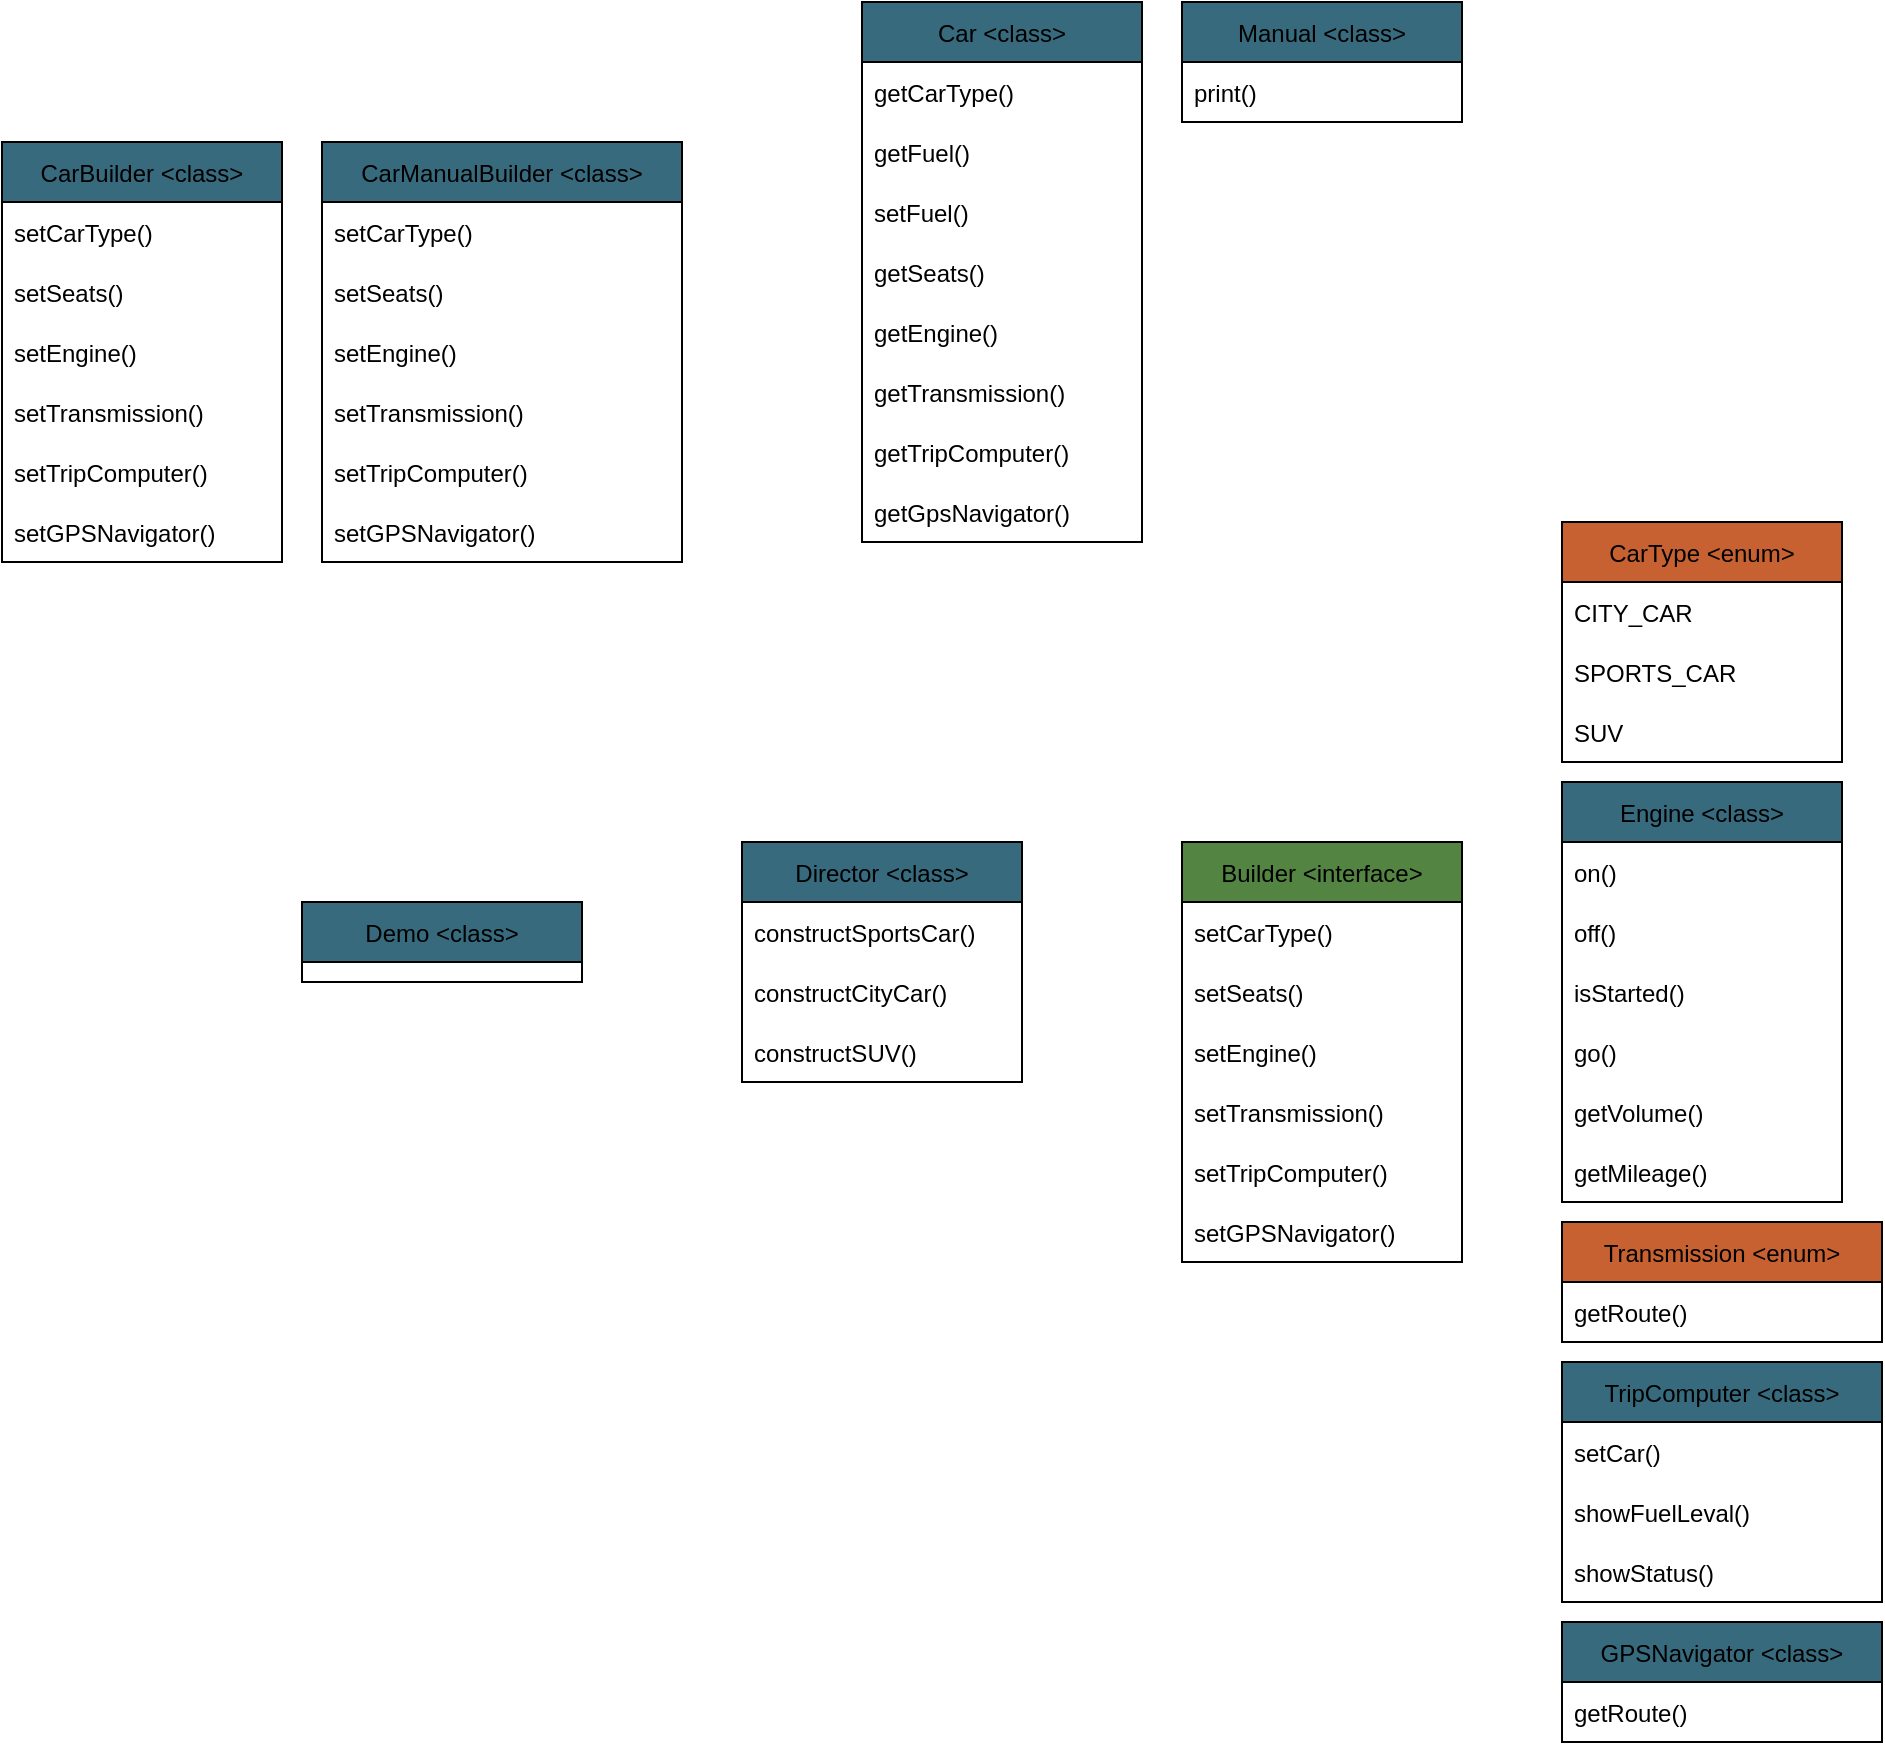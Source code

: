 <mxfile version="15.8.7" type="device"><diagram id="-yFKL0dewKSeid2Xkhjr" name="페이지-1"><mxGraphModel dx="1673" dy="1008" grid="1" gridSize="10" guides="1" tooltips="1" connect="1" arrows="1" fold="1" page="1" pageScale="1" pageWidth="10000" pageHeight="10000" math="0" shadow="0"><root><mxCell id="0"/><mxCell id="1" parent="0"/><mxCell id="wVwhOJgOUx69AWC0VCVo-5" value="Builder &lt;interface&gt;" style="swimlane;fontStyle=0;childLayout=stackLayout;horizontal=1;startSize=30;horizontalStack=0;resizeParent=1;resizeParentMax=0;resizeLast=0;collapsible=1;marginBottom=0;fillColor=#538442;" vertex="1" parent="1"><mxGeometry x="760" y="600" width="140" height="210" as="geometry"/></mxCell><mxCell id="wVwhOJgOUx69AWC0VCVo-6" value="setCarType()" style="text;strokeColor=none;fillColor=none;align=left;verticalAlign=middle;spacingLeft=4;spacingRight=4;overflow=hidden;points=[[0,0.5],[1,0.5]];portConstraint=eastwest;rotatable=0;" vertex="1" parent="wVwhOJgOUx69AWC0VCVo-5"><mxGeometry y="30" width="140" height="30" as="geometry"/></mxCell><mxCell id="wVwhOJgOUx69AWC0VCVo-7" value="setSeats()" style="text;strokeColor=none;fillColor=none;align=left;verticalAlign=middle;spacingLeft=4;spacingRight=4;overflow=hidden;points=[[0,0.5],[1,0.5]];portConstraint=eastwest;rotatable=0;" vertex="1" parent="wVwhOJgOUx69AWC0VCVo-5"><mxGeometry y="60" width="140" height="30" as="geometry"/></mxCell><mxCell id="wVwhOJgOUx69AWC0VCVo-8" value="setEngine()" style="text;strokeColor=none;fillColor=none;align=left;verticalAlign=middle;spacingLeft=4;spacingRight=4;overflow=hidden;points=[[0,0.5],[1,0.5]];portConstraint=eastwest;rotatable=0;" vertex="1" parent="wVwhOJgOUx69AWC0VCVo-5"><mxGeometry y="90" width="140" height="30" as="geometry"/></mxCell><mxCell id="wVwhOJgOUx69AWC0VCVo-9" value="setTransmission()" style="text;strokeColor=none;fillColor=none;align=left;verticalAlign=middle;spacingLeft=4;spacingRight=4;overflow=hidden;points=[[0,0.5],[1,0.5]];portConstraint=eastwest;rotatable=0;" vertex="1" parent="wVwhOJgOUx69AWC0VCVo-5"><mxGeometry y="120" width="140" height="30" as="geometry"/></mxCell><mxCell id="wVwhOJgOUx69AWC0VCVo-10" value="setTripComputer()" style="text;strokeColor=none;fillColor=none;align=left;verticalAlign=middle;spacingLeft=4;spacingRight=4;overflow=hidden;points=[[0,0.5],[1,0.5]];portConstraint=eastwest;rotatable=0;" vertex="1" parent="wVwhOJgOUx69AWC0VCVo-5"><mxGeometry y="150" width="140" height="30" as="geometry"/></mxCell><mxCell id="wVwhOJgOUx69AWC0VCVo-11" value="setGPSNavigator()" style="text;strokeColor=none;fillColor=none;align=left;verticalAlign=middle;spacingLeft=4;spacingRight=4;overflow=hidden;points=[[0,0.5],[1,0.5]];portConstraint=eastwest;rotatable=0;" vertex="1" parent="wVwhOJgOUx69AWC0VCVo-5"><mxGeometry y="180" width="140" height="30" as="geometry"/></mxCell><mxCell id="wVwhOJgOUx69AWC0VCVo-13" value="CarBuilder &lt;class&gt;" style="swimlane;fontStyle=0;childLayout=stackLayout;horizontal=1;startSize=30;horizontalStack=0;resizeParent=1;resizeParentMax=0;resizeLast=0;collapsible=1;marginBottom=0;fillColor=#376A7D;" vertex="1" parent="1"><mxGeometry x="170" y="250" width="140" height="210" as="geometry"/></mxCell><mxCell id="wVwhOJgOUx69AWC0VCVo-14" value="setCarType()" style="text;strokeColor=none;fillColor=none;align=left;verticalAlign=middle;spacingLeft=4;spacingRight=4;overflow=hidden;points=[[0,0.5],[1,0.5]];portConstraint=eastwest;rotatable=0;" vertex="1" parent="wVwhOJgOUx69AWC0VCVo-13"><mxGeometry y="30" width="140" height="30" as="geometry"/></mxCell><mxCell id="wVwhOJgOUx69AWC0VCVo-15" value="setSeats()" style="text;strokeColor=none;fillColor=none;align=left;verticalAlign=middle;spacingLeft=4;spacingRight=4;overflow=hidden;points=[[0,0.5],[1,0.5]];portConstraint=eastwest;rotatable=0;" vertex="1" parent="wVwhOJgOUx69AWC0VCVo-13"><mxGeometry y="60" width="140" height="30" as="geometry"/></mxCell><mxCell id="wVwhOJgOUx69AWC0VCVo-16" value="setEngine()" style="text;strokeColor=none;fillColor=none;align=left;verticalAlign=middle;spacingLeft=4;spacingRight=4;overflow=hidden;points=[[0,0.5],[1,0.5]];portConstraint=eastwest;rotatable=0;" vertex="1" parent="wVwhOJgOUx69AWC0VCVo-13"><mxGeometry y="90" width="140" height="30" as="geometry"/></mxCell><mxCell id="wVwhOJgOUx69AWC0VCVo-17" value="setTransmission()" style="text;strokeColor=none;fillColor=none;align=left;verticalAlign=middle;spacingLeft=4;spacingRight=4;overflow=hidden;points=[[0,0.5],[1,0.5]];portConstraint=eastwest;rotatable=0;" vertex="1" parent="wVwhOJgOUx69AWC0VCVo-13"><mxGeometry y="120" width="140" height="30" as="geometry"/></mxCell><mxCell id="wVwhOJgOUx69AWC0VCVo-18" value="setTripComputer()" style="text;strokeColor=none;fillColor=none;align=left;verticalAlign=middle;spacingLeft=4;spacingRight=4;overflow=hidden;points=[[0,0.5],[1,0.5]];portConstraint=eastwest;rotatable=0;" vertex="1" parent="wVwhOJgOUx69AWC0VCVo-13"><mxGeometry y="150" width="140" height="30" as="geometry"/></mxCell><mxCell id="wVwhOJgOUx69AWC0VCVo-19" value="setGPSNavigator()" style="text;strokeColor=none;fillColor=none;align=left;verticalAlign=middle;spacingLeft=4;spacingRight=4;overflow=hidden;points=[[0,0.5],[1,0.5]];portConstraint=eastwest;rotatable=0;" vertex="1" parent="wVwhOJgOUx69AWC0VCVo-13"><mxGeometry y="180" width="140" height="30" as="geometry"/></mxCell><mxCell id="wVwhOJgOUx69AWC0VCVo-21" value="CarManualBuilder &lt;class&gt;" style="swimlane;fontStyle=0;childLayout=stackLayout;horizontal=1;startSize=30;horizontalStack=0;resizeParent=1;resizeParentMax=0;resizeLast=0;collapsible=1;marginBottom=0;fillColor=#376A7D;" vertex="1" parent="1"><mxGeometry x="330" y="250" width="180" height="210" as="geometry"/></mxCell><mxCell id="wVwhOJgOUx69AWC0VCVo-22" value="setCarType()" style="text;strokeColor=none;fillColor=none;align=left;verticalAlign=middle;spacingLeft=4;spacingRight=4;overflow=hidden;points=[[0,0.5],[1,0.5]];portConstraint=eastwest;rotatable=0;" vertex="1" parent="wVwhOJgOUx69AWC0VCVo-21"><mxGeometry y="30" width="180" height="30" as="geometry"/></mxCell><mxCell id="wVwhOJgOUx69AWC0VCVo-23" value="setSeats()" style="text;strokeColor=none;fillColor=none;align=left;verticalAlign=middle;spacingLeft=4;spacingRight=4;overflow=hidden;points=[[0,0.5],[1,0.5]];portConstraint=eastwest;rotatable=0;" vertex="1" parent="wVwhOJgOUx69AWC0VCVo-21"><mxGeometry y="60" width="180" height="30" as="geometry"/></mxCell><mxCell id="wVwhOJgOUx69AWC0VCVo-24" value="setEngine()" style="text;strokeColor=none;fillColor=none;align=left;verticalAlign=middle;spacingLeft=4;spacingRight=4;overflow=hidden;points=[[0,0.5],[1,0.5]];portConstraint=eastwest;rotatable=0;" vertex="1" parent="wVwhOJgOUx69AWC0VCVo-21"><mxGeometry y="90" width="180" height="30" as="geometry"/></mxCell><mxCell id="wVwhOJgOUx69AWC0VCVo-25" value="setTransmission()" style="text;strokeColor=none;fillColor=none;align=left;verticalAlign=middle;spacingLeft=4;spacingRight=4;overflow=hidden;points=[[0,0.5],[1,0.5]];portConstraint=eastwest;rotatable=0;" vertex="1" parent="wVwhOJgOUx69AWC0VCVo-21"><mxGeometry y="120" width="180" height="30" as="geometry"/></mxCell><mxCell id="wVwhOJgOUx69AWC0VCVo-26" value="setTripComputer()" style="text;strokeColor=none;fillColor=none;align=left;verticalAlign=middle;spacingLeft=4;spacingRight=4;overflow=hidden;points=[[0,0.5],[1,0.5]];portConstraint=eastwest;rotatable=0;" vertex="1" parent="wVwhOJgOUx69AWC0VCVo-21"><mxGeometry y="150" width="180" height="30" as="geometry"/></mxCell><mxCell id="wVwhOJgOUx69AWC0VCVo-27" value="setGPSNavigator()" style="text;strokeColor=none;fillColor=none;align=left;verticalAlign=middle;spacingLeft=4;spacingRight=4;overflow=hidden;points=[[0,0.5],[1,0.5]];portConstraint=eastwest;rotatable=0;" vertex="1" parent="wVwhOJgOUx69AWC0VCVo-21"><mxGeometry y="180" width="180" height="30" as="geometry"/></mxCell><mxCell id="wVwhOJgOUx69AWC0VCVo-35" value="Car &lt;class&gt;" style="swimlane;fontStyle=0;childLayout=stackLayout;horizontal=1;startSize=30;horizontalStack=0;resizeParent=1;resizeParentMax=0;resizeLast=0;collapsible=1;marginBottom=0;fillColor=#376A7D;" vertex="1" parent="1"><mxGeometry x="600" y="180" width="140" height="270" as="geometry"/></mxCell><mxCell id="wVwhOJgOUx69AWC0VCVo-36" value="getCarType()" style="text;strokeColor=none;fillColor=none;align=left;verticalAlign=middle;spacingLeft=4;spacingRight=4;overflow=hidden;points=[[0,0.5],[1,0.5]];portConstraint=eastwest;rotatable=0;" vertex="1" parent="wVwhOJgOUx69AWC0VCVo-35"><mxGeometry y="30" width="140" height="30" as="geometry"/></mxCell><mxCell id="wVwhOJgOUx69AWC0VCVo-37" value="getFuel()" style="text;strokeColor=none;fillColor=none;align=left;verticalAlign=middle;spacingLeft=4;spacingRight=4;overflow=hidden;points=[[0,0.5],[1,0.5]];portConstraint=eastwest;rotatable=0;" vertex="1" parent="wVwhOJgOUx69AWC0VCVo-35"><mxGeometry y="60" width="140" height="30" as="geometry"/></mxCell><mxCell id="wVwhOJgOUx69AWC0VCVo-38" value="setFuel()" style="text;strokeColor=none;fillColor=none;align=left;verticalAlign=middle;spacingLeft=4;spacingRight=4;overflow=hidden;points=[[0,0.5],[1,0.5]];portConstraint=eastwest;rotatable=0;" vertex="1" parent="wVwhOJgOUx69AWC0VCVo-35"><mxGeometry y="90" width="140" height="30" as="geometry"/></mxCell><mxCell id="wVwhOJgOUx69AWC0VCVo-39" value="getSeats()" style="text;strokeColor=none;fillColor=none;align=left;verticalAlign=middle;spacingLeft=4;spacingRight=4;overflow=hidden;points=[[0,0.5],[1,0.5]];portConstraint=eastwest;rotatable=0;" vertex="1" parent="wVwhOJgOUx69AWC0VCVo-35"><mxGeometry y="120" width="140" height="30" as="geometry"/></mxCell><mxCell id="wVwhOJgOUx69AWC0VCVo-40" value="getEngine()" style="text;strokeColor=none;fillColor=none;align=left;verticalAlign=middle;spacingLeft=4;spacingRight=4;overflow=hidden;points=[[0,0.5],[1,0.5]];portConstraint=eastwest;rotatable=0;" vertex="1" parent="wVwhOJgOUx69AWC0VCVo-35"><mxGeometry y="150" width="140" height="30" as="geometry"/></mxCell><mxCell id="wVwhOJgOUx69AWC0VCVo-41" value="getTransmission()" style="text;strokeColor=none;fillColor=none;align=left;verticalAlign=middle;spacingLeft=4;spacingRight=4;overflow=hidden;points=[[0,0.5],[1,0.5]];portConstraint=eastwest;rotatable=0;" vertex="1" parent="wVwhOJgOUx69AWC0VCVo-35"><mxGeometry y="180" width="140" height="30" as="geometry"/></mxCell><mxCell id="wVwhOJgOUx69AWC0VCVo-49" value="getTripComputer()" style="text;strokeColor=none;fillColor=none;align=left;verticalAlign=middle;spacingLeft=4;spacingRight=4;overflow=hidden;points=[[0,0.5],[1,0.5]];portConstraint=eastwest;rotatable=0;" vertex="1" parent="wVwhOJgOUx69AWC0VCVo-35"><mxGeometry y="210" width="140" height="30" as="geometry"/></mxCell><mxCell id="wVwhOJgOUx69AWC0VCVo-50" value="getGpsNavigator()" style="text;strokeColor=none;fillColor=none;align=left;verticalAlign=middle;spacingLeft=4;spacingRight=4;overflow=hidden;points=[[0,0.5],[1,0.5]];portConstraint=eastwest;rotatable=0;" vertex="1" parent="wVwhOJgOUx69AWC0VCVo-35"><mxGeometry y="240" width="140" height="30" as="geometry"/></mxCell><mxCell id="wVwhOJgOUx69AWC0VCVo-52" value="CarType &lt;enum&gt;" style="swimlane;fontStyle=0;childLayout=stackLayout;horizontal=1;startSize=30;horizontalStack=0;resizeParent=1;resizeParentMax=0;resizeLast=0;collapsible=1;marginBottom=0;fillColor=#C86131;" vertex="1" parent="1"><mxGeometry x="950" y="440" width="140" height="120" as="geometry"/></mxCell><mxCell id="wVwhOJgOUx69AWC0VCVo-58" value="CITY_CAR    " style="text;strokeColor=none;fillColor=none;align=left;verticalAlign=middle;spacingLeft=4;spacingRight=4;overflow=hidden;points=[[0,0.5],[1,0.5]];portConstraint=eastwest;rotatable=0;" vertex="1" parent="wVwhOJgOUx69AWC0VCVo-52"><mxGeometry y="30" width="140" height="30" as="geometry"/></mxCell><mxCell id="wVwhOJgOUx69AWC0VCVo-59" value="SPORTS_CAR" style="text;strokeColor=none;fillColor=none;align=left;verticalAlign=middle;spacingLeft=4;spacingRight=4;overflow=hidden;points=[[0,0.5],[1,0.5]];portConstraint=eastwest;rotatable=0;" vertex="1" parent="wVwhOJgOUx69AWC0VCVo-52"><mxGeometry y="60" width="140" height="30" as="geometry"/></mxCell><mxCell id="wVwhOJgOUx69AWC0VCVo-60" value="SUV" style="text;strokeColor=none;fillColor=none;align=left;verticalAlign=middle;spacingLeft=4;spacingRight=4;overflow=hidden;points=[[0,0.5],[1,0.5]];portConstraint=eastwest;rotatable=0;" vertex="1" parent="wVwhOJgOUx69AWC0VCVo-52"><mxGeometry y="90" width="140" height="30" as="geometry"/></mxCell><mxCell id="wVwhOJgOUx69AWC0VCVo-61" value="Manual &lt;class&gt;" style="swimlane;fontStyle=0;childLayout=stackLayout;horizontal=1;startSize=30;horizontalStack=0;resizeParent=1;resizeParentMax=0;resizeLast=0;collapsible=1;marginBottom=0;fillColor=#376A7D;" vertex="1" parent="1"><mxGeometry x="760" y="180" width="140" height="60" as="geometry"/></mxCell><mxCell id="wVwhOJgOUx69AWC0VCVo-62" value="print()" style="text;strokeColor=none;fillColor=none;align=left;verticalAlign=middle;spacingLeft=4;spacingRight=4;overflow=hidden;points=[[0,0.5],[1,0.5]];portConstraint=eastwest;rotatable=0;" vertex="1" parent="wVwhOJgOUx69AWC0VCVo-61"><mxGeometry y="30" width="140" height="30" as="geometry"/></mxCell><mxCell id="wVwhOJgOUx69AWC0VCVo-70" value="Engine &lt;class&gt;" style="swimlane;fontStyle=0;childLayout=stackLayout;horizontal=1;startSize=30;horizontalStack=0;resizeParent=1;resizeParentMax=0;resizeLast=0;collapsible=1;marginBottom=0;fillColor=#376A7D;" vertex="1" parent="1"><mxGeometry x="950" y="570" width="140" height="210" as="geometry"/></mxCell><mxCell id="wVwhOJgOUx69AWC0VCVo-71" value="on()" style="text;strokeColor=none;fillColor=none;align=left;verticalAlign=middle;spacingLeft=4;spacingRight=4;overflow=hidden;points=[[0,0.5],[1,0.5]];portConstraint=eastwest;rotatable=0;" vertex="1" parent="wVwhOJgOUx69AWC0VCVo-70"><mxGeometry y="30" width="140" height="30" as="geometry"/></mxCell><mxCell id="wVwhOJgOUx69AWC0VCVo-72" value="off()" style="text;strokeColor=none;fillColor=none;align=left;verticalAlign=middle;spacingLeft=4;spacingRight=4;overflow=hidden;points=[[0,0.5],[1,0.5]];portConstraint=eastwest;rotatable=0;" vertex="1" parent="wVwhOJgOUx69AWC0VCVo-70"><mxGeometry y="60" width="140" height="30" as="geometry"/></mxCell><mxCell id="wVwhOJgOUx69AWC0VCVo-73" value="isStarted()" style="text;strokeColor=none;fillColor=none;align=left;verticalAlign=middle;spacingLeft=4;spacingRight=4;overflow=hidden;points=[[0,0.5],[1,0.5]];portConstraint=eastwest;rotatable=0;" vertex="1" parent="wVwhOJgOUx69AWC0VCVo-70"><mxGeometry y="90" width="140" height="30" as="geometry"/></mxCell><mxCell id="wVwhOJgOUx69AWC0VCVo-74" value="go()" style="text;strokeColor=none;fillColor=none;align=left;verticalAlign=middle;spacingLeft=4;spacingRight=4;overflow=hidden;points=[[0,0.5],[1,0.5]];portConstraint=eastwest;rotatable=0;" vertex="1" parent="wVwhOJgOUx69AWC0VCVo-70"><mxGeometry y="120" width="140" height="30" as="geometry"/></mxCell><mxCell id="wVwhOJgOUx69AWC0VCVo-75" value="getVolume()" style="text;strokeColor=none;fillColor=none;align=left;verticalAlign=middle;spacingLeft=4;spacingRight=4;overflow=hidden;points=[[0,0.5],[1,0.5]];portConstraint=eastwest;rotatable=0;" vertex="1" parent="wVwhOJgOUx69AWC0VCVo-70"><mxGeometry y="150" width="140" height="30" as="geometry"/></mxCell><mxCell id="wVwhOJgOUx69AWC0VCVo-76" value="getMileage()" style="text;strokeColor=none;fillColor=none;align=left;verticalAlign=middle;spacingLeft=4;spacingRight=4;overflow=hidden;points=[[0,0.5],[1,0.5]];portConstraint=eastwest;rotatable=0;" vertex="1" parent="wVwhOJgOUx69AWC0VCVo-70"><mxGeometry y="180" width="140" height="30" as="geometry"/></mxCell><mxCell id="wVwhOJgOUx69AWC0VCVo-77" value="GPSNavigator &lt;class&gt;" style="swimlane;fontStyle=0;childLayout=stackLayout;horizontal=1;startSize=30;horizontalStack=0;resizeParent=1;resizeParentMax=0;resizeLast=0;collapsible=1;marginBottom=0;fillColor=#376A7D;" vertex="1" parent="1"><mxGeometry x="950" y="990" width="160" height="60" as="geometry"/></mxCell><mxCell id="wVwhOJgOUx69AWC0VCVo-78" value="getRoute()" style="text;strokeColor=none;fillColor=none;align=left;verticalAlign=middle;spacingLeft=4;spacingRight=4;overflow=hidden;points=[[0,0.5],[1,0.5]];portConstraint=eastwest;rotatable=0;" vertex="1" parent="wVwhOJgOUx69AWC0VCVo-77"><mxGeometry y="30" width="160" height="30" as="geometry"/></mxCell><mxCell id="wVwhOJgOUx69AWC0VCVo-84" value="Transmission &lt;enum&gt;" style="swimlane;fontStyle=0;childLayout=stackLayout;horizontal=1;startSize=30;horizontalStack=0;resizeParent=1;resizeParentMax=0;resizeLast=0;collapsible=1;marginBottom=0;fillColor=#C86131;" vertex="1" parent="1"><mxGeometry x="950" y="790" width="160" height="60" as="geometry"/></mxCell><mxCell id="wVwhOJgOUx69AWC0VCVo-85" value="getRoute()" style="text;strokeColor=none;fillColor=none;align=left;verticalAlign=middle;spacingLeft=4;spacingRight=4;overflow=hidden;points=[[0,0.5],[1,0.5]];portConstraint=eastwest;rotatable=0;" vertex="1" parent="wVwhOJgOUx69AWC0VCVo-84"><mxGeometry y="30" width="160" height="30" as="geometry"/></mxCell><mxCell id="wVwhOJgOUx69AWC0VCVo-86" value="TripComputer &lt;class&gt;" style="swimlane;fontStyle=0;childLayout=stackLayout;horizontal=1;startSize=30;horizontalStack=0;resizeParent=1;resizeParentMax=0;resizeLast=0;collapsible=1;marginBottom=0;fillColor=#376A7D;" vertex="1" parent="1"><mxGeometry x="950" y="860" width="160" height="120" as="geometry"/></mxCell><mxCell id="wVwhOJgOUx69AWC0VCVo-87" value="setCar()" style="text;strokeColor=none;fillColor=none;align=left;verticalAlign=middle;spacingLeft=4;spacingRight=4;overflow=hidden;points=[[0,0.5],[1,0.5]];portConstraint=eastwest;rotatable=0;" vertex="1" parent="wVwhOJgOUx69AWC0VCVo-86"><mxGeometry y="30" width="160" height="30" as="geometry"/></mxCell><mxCell id="wVwhOJgOUx69AWC0VCVo-88" value="showFuelLeval()" style="text;strokeColor=none;fillColor=none;align=left;verticalAlign=middle;spacingLeft=4;spacingRight=4;overflow=hidden;points=[[0,0.5],[1,0.5]];portConstraint=eastwest;rotatable=0;" vertex="1" parent="wVwhOJgOUx69AWC0VCVo-86"><mxGeometry y="60" width="160" height="30" as="geometry"/></mxCell><mxCell id="wVwhOJgOUx69AWC0VCVo-89" value="showStatus()" style="text;strokeColor=none;fillColor=none;align=left;verticalAlign=middle;spacingLeft=4;spacingRight=4;overflow=hidden;points=[[0,0.5],[1,0.5]];portConstraint=eastwest;rotatable=0;" vertex="1" parent="wVwhOJgOUx69AWC0VCVo-86"><mxGeometry y="90" width="160" height="30" as="geometry"/></mxCell><mxCell id="wVwhOJgOUx69AWC0VCVo-91" value="Director &lt;class&gt;" style="swimlane;fontStyle=0;childLayout=stackLayout;horizontal=1;startSize=30;horizontalStack=0;resizeParent=1;resizeParentMax=0;resizeLast=0;collapsible=1;marginBottom=0;fillColor=#376A7D;" vertex="1" parent="1"><mxGeometry x="540" y="600" width="140" height="120" as="geometry"/></mxCell><mxCell id="wVwhOJgOUx69AWC0VCVo-92" value="constructSportsCar()" style="text;strokeColor=none;fillColor=none;align=left;verticalAlign=middle;spacingLeft=4;spacingRight=4;overflow=hidden;points=[[0,0.5],[1,0.5]];portConstraint=eastwest;rotatable=0;" vertex="1" parent="wVwhOJgOUx69AWC0VCVo-91"><mxGeometry y="30" width="140" height="30" as="geometry"/></mxCell><mxCell id="wVwhOJgOUx69AWC0VCVo-93" value="constructCityCar()" style="text;strokeColor=none;fillColor=none;align=left;verticalAlign=middle;spacingLeft=4;spacingRight=4;overflow=hidden;points=[[0,0.5],[1,0.5]];portConstraint=eastwest;rotatable=0;" vertex="1" parent="wVwhOJgOUx69AWC0VCVo-91"><mxGeometry y="60" width="140" height="30" as="geometry"/></mxCell><mxCell id="wVwhOJgOUx69AWC0VCVo-94" value="constructSUV()" style="text;strokeColor=none;fillColor=none;align=left;verticalAlign=middle;spacingLeft=4;spacingRight=4;overflow=hidden;points=[[0,0.5],[1,0.5]];portConstraint=eastwest;rotatable=0;" vertex="1" parent="wVwhOJgOUx69AWC0VCVo-91"><mxGeometry y="90" width="140" height="30" as="geometry"/></mxCell><mxCell id="wVwhOJgOUx69AWC0VCVo-98" value="Demo &lt;class&gt;" style="swimlane;fontStyle=0;childLayout=stackLayout;horizontal=1;startSize=30;horizontalStack=0;resizeParent=1;resizeParentMax=0;resizeLast=0;collapsible=1;marginBottom=0;fillColor=#376A7D;" vertex="1" parent="1"><mxGeometry x="320" y="630" width="140" height="40" as="geometry"/></mxCell></root></mxGraphModel></diagram></mxfile>